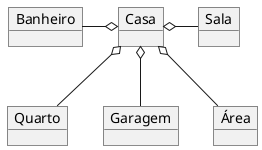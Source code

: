 @startuml mod03ima01
object "Casa" as ca
object "Quarto" as qu
object "Banheiro" as ba
object "Sala" as sa
object "Garagem" as ga
object "Área" as ar
ca o-- qu
ca o-left- ba
ca o-right- sa
ca o-- ga
ca o-- ar
@enduml